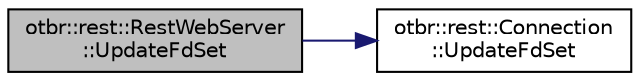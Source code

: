 digraph "otbr::rest::RestWebServer::UpdateFdSet"
{
  edge [fontname="Helvetica",fontsize="10",labelfontname="Helvetica",labelfontsize="10"];
  node [fontname="Helvetica",fontsize="10",shape=record];
  rankdir="LR";
  Node10 [label="otbr::rest::RestWebServer\l::UpdateFdSet",height=0.2,width=0.4,color="black", fillcolor="grey75", style="filled", fontcolor="black"];
  Node10 -> Node11 [color="midnightblue",fontsize="10",style="solid",fontname="Helvetica"];
  Node11 [label="otbr::rest::Connection\l::UpdateFdSet",height=0.2,width=0.4,color="black", fillcolor="white", style="filled",URL="$d4/db3/classotbr_1_1rest_1_1Connection.html#a2b3d432d9364e847279beba39982697f",tooltip="This method updates the file descriptor sets and timeout for mainloop. "];
}
